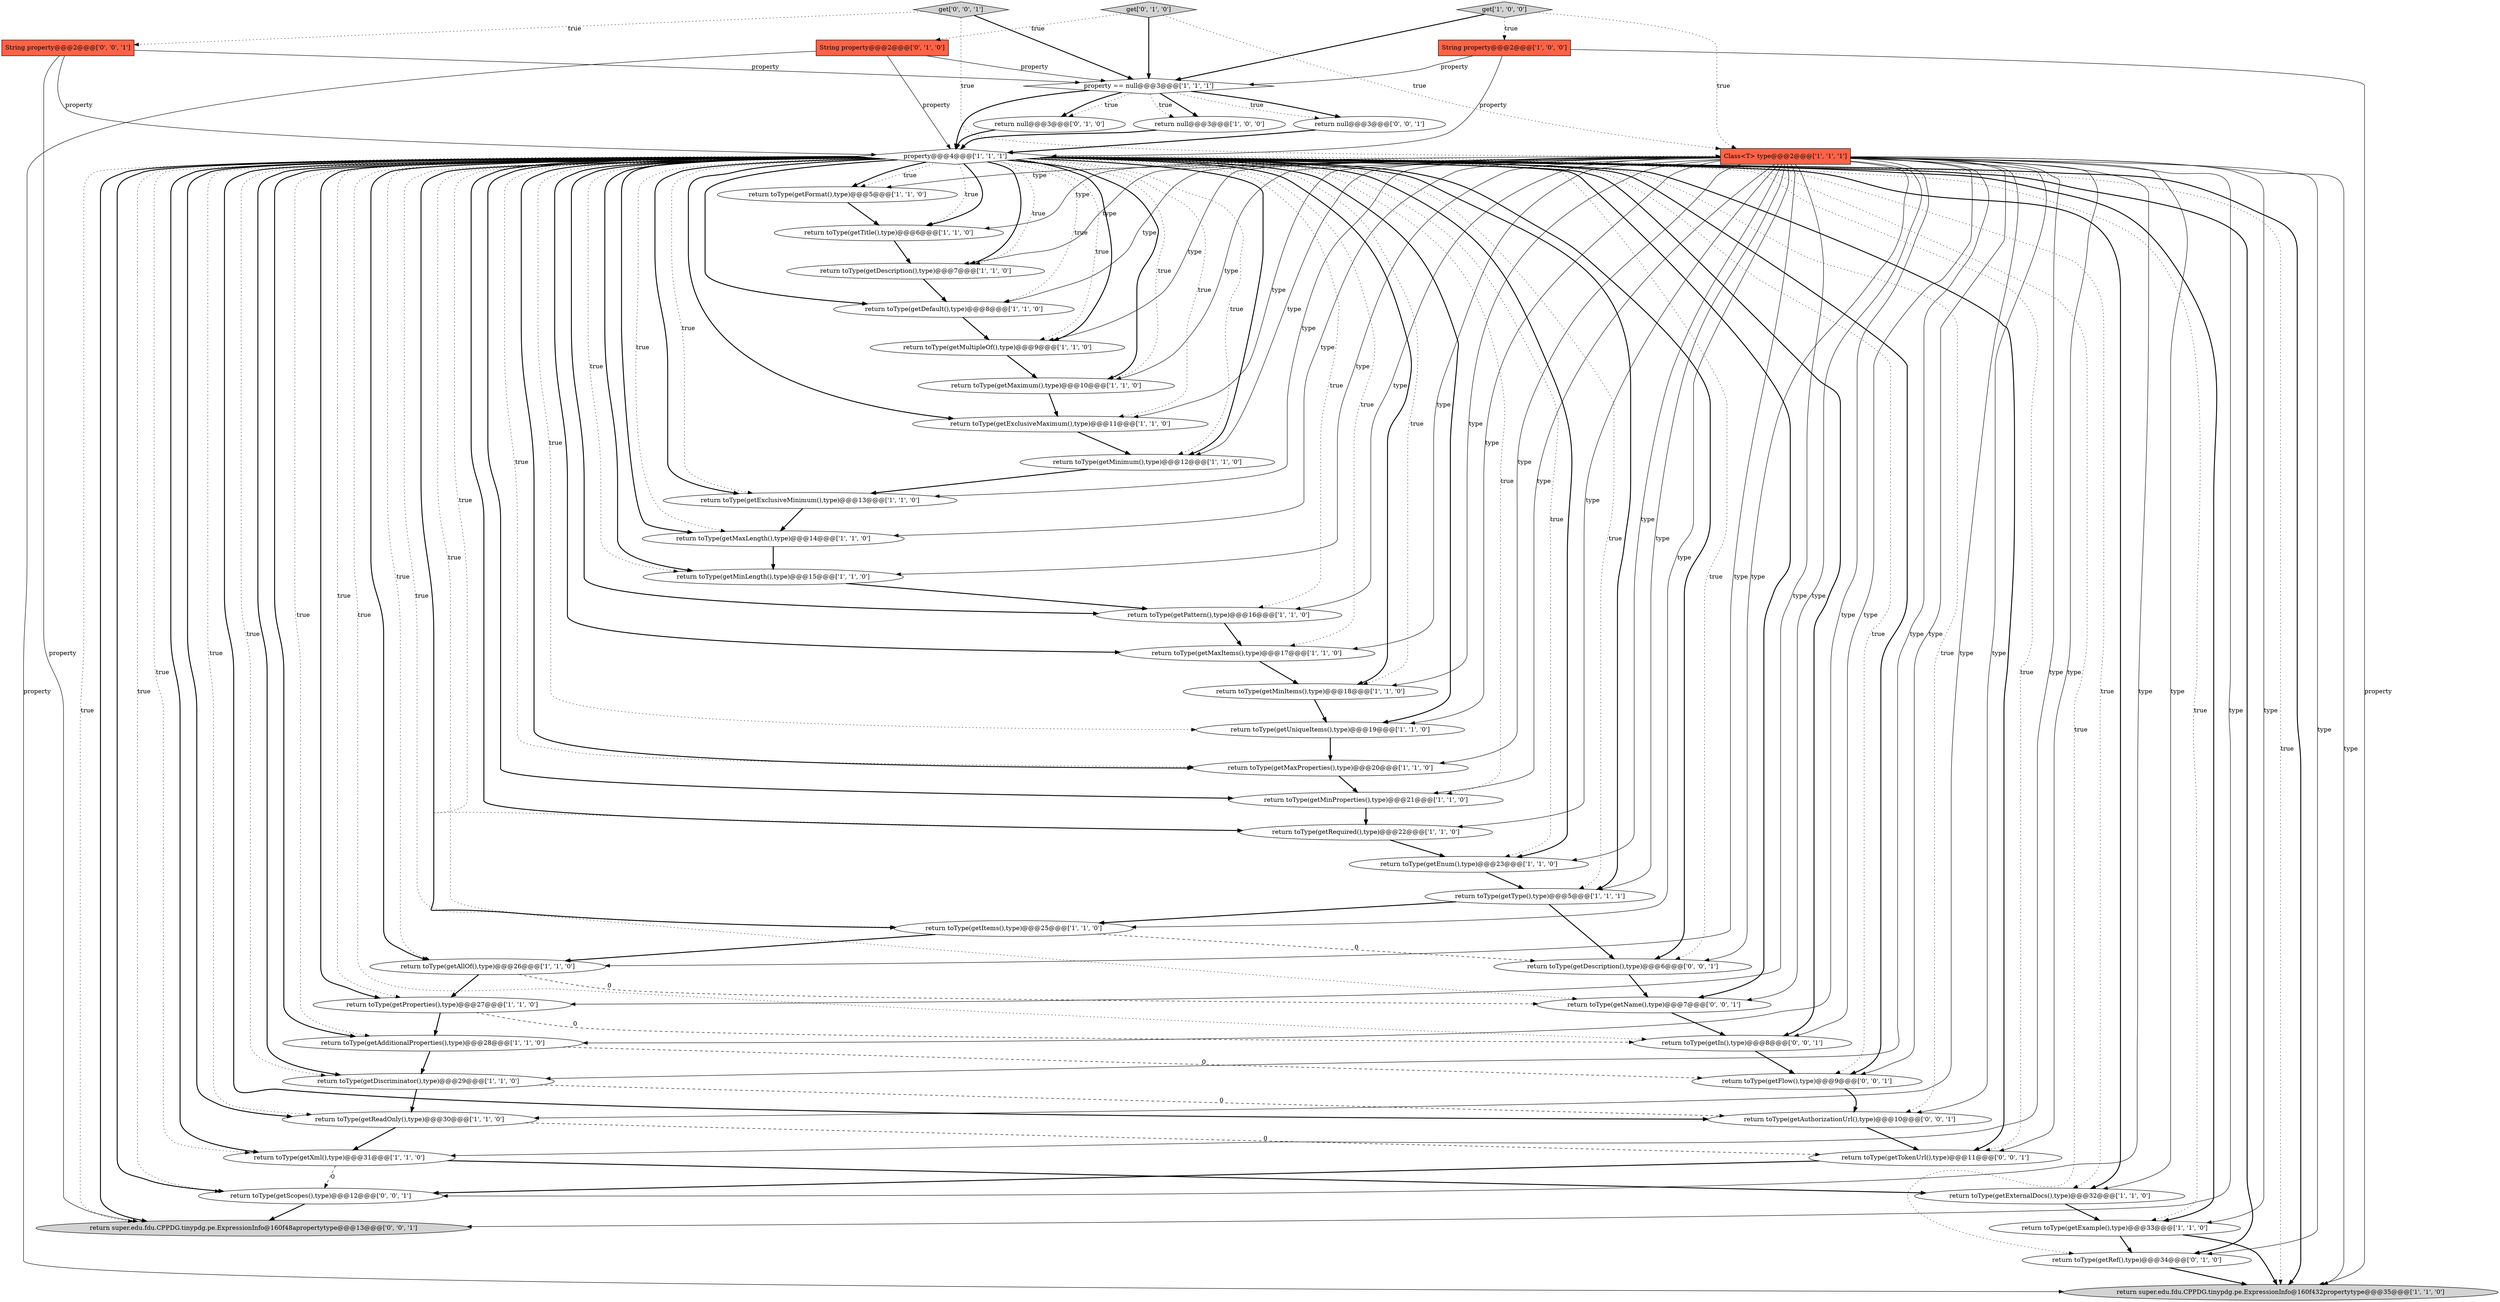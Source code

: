 digraph {
41 [style = filled, label = "return toType(getName(),type)@@@7@@@['0', '0', '1']", fillcolor = white, shape = ellipse image = "AAA0AAABBB3BBB"];
39 [style = filled, label = "return toType(getRef(),type)@@@34@@@['0', '1', '0']", fillcolor = white, shape = ellipse image = "AAA1AAABBB2BBB"];
31 [style = filled, label = "Class<T> type@@@2@@@['1', '1', '1']", fillcolor = tomato, shape = box image = "AAA0AAABBB1BBB"];
44 [style = filled, label = "return toType(getTokenUrl(),type)@@@11@@@['0', '0', '1']", fillcolor = white, shape = ellipse image = "AAA0AAABBB3BBB"];
4 [style = filled, label = "return null@@@3@@@['1', '0', '0']", fillcolor = white, shape = ellipse image = "AAA0AAABBB1BBB"];
25 [style = filled, label = "return super.edu.fdu.CPPDG.tinypdg.pe.ExpressionInfo@160f432propertytype@@@35@@@['1', '1', '0']", fillcolor = lightgray, shape = ellipse image = "AAA0AAABBB1BBB"];
36 [style = filled, label = "return null@@@3@@@['0', '1', '0']", fillcolor = white, shape = ellipse image = "AAA0AAABBB2BBB"];
30 [style = filled, label = "return toType(getProperties(),type)@@@27@@@['1', '1', '0']", fillcolor = white, shape = ellipse image = "AAA0AAABBB1BBB"];
43 [style = filled, label = "return toType(getFlow(),type)@@@9@@@['0', '0', '1']", fillcolor = white, shape = ellipse image = "AAA0AAABBB3BBB"];
40 [style = filled, label = "String property@@@2@@@['0', '0', '1']", fillcolor = tomato, shape = box image = "AAA0AAABBB3BBB"];
47 [style = filled, label = "return toType(getAuthorizationUrl(),type)@@@10@@@['0', '0', '1']", fillcolor = white, shape = ellipse image = "AAA0AAABBB3BBB"];
33 [style = filled, label = "return toType(getDescription(),type)@@@7@@@['1', '1', '0']", fillcolor = white, shape = ellipse image = "AAA0AAABBB1BBB"];
23 [style = filled, label = "return toType(getMaxProperties(),type)@@@20@@@['1', '1', '0']", fillcolor = white, shape = ellipse image = "AAA0AAABBB1BBB"];
27 [style = filled, label = "return toType(getTitle(),type)@@@6@@@['1', '1', '0']", fillcolor = white, shape = ellipse image = "AAA0AAABBB1BBB"];
26 [style = filled, label = "return toType(getMinItems(),type)@@@18@@@['1', '1', '0']", fillcolor = white, shape = ellipse image = "AAA0AAABBB1BBB"];
48 [style = filled, label = "return super.edu.fdu.CPPDG.tinypdg.pe.ExpressionInfo@160f48apropertytype@@@13@@@['0', '0', '1']", fillcolor = lightgray, shape = ellipse image = "AAA0AAABBB3BBB"];
24 [style = filled, label = "String property@@@2@@@['1', '0', '0']", fillcolor = tomato, shape = box image = "AAA0AAABBB1BBB"];
50 [style = filled, label = "return toType(getIn(),type)@@@8@@@['0', '0', '1']", fillcolor = white, shape = ellipse image = "AAA0AAABBB3BBB"];
10 [style = filled, label = "return toType(getReadOnly(),type)@@@30@@@['1', '1', '0']", fillcolor = white, shape = ellipse image = "AAA0AAABBB1BBB"];
6 [style = filled, label = "return toType(getMaxLength(),type)@@@14@@@['1', '1', '0']", fillcolor = white, shape = ellipse image = "AAA0AAABBB1BBB"];
5 [style = filled, label = "return toType(getMultipleOf(),type)@@@9@@@['1', '1', '0']", fillcolor = white, shape = ellipse image = "AAA0AAABBB1BBB"];
15 [style = filled, label = "return toType(getExternalDocs(),type)@@@32@@@['1', '1', '0']", fillcolor = white, shape = ellipse image = "AAA0AAABBB1BBB"];
9 [style = filled, label = "return toType(getDefault(),type)@@@8@@@['1', '1', '0']", fillcolor = white, shape = ellipse image = "AAA0AAABBB1BBB"];
42 [style = filled, label = "get['0', '0', '1']", fillcolor = lightgray, shape = diamond image = "AAA0AAABBB3BBB"];
13 [style = filled, label = "return toType(getUniqueItems(),type)@@@19@@@['1', '1', '0']", fillcolor = white, shape = ellipse image = "AAA0AAABBB1BBB"];
32 [style = filled, label = "property@@@4@@@['1', '1', '1']", fillcolor = white, shape = diamond image = "AAA0AAABBB1BBB"];
45 [style = filled, label = "return toType(getScopes(),type)@@@12@@@['0', '0', '1']", fillcolor = white, shape = ellipse image = "AAA0AAABBB3BBB"];
3 [style = filled, label = "return toType(getMinimum(),type)@@@12@@@['1', '1', '0']", fillcolor = white, shape = ellipse image = "AAA0AAABBB1BBB"];
21 [style = filled, label = "return toType(getMaximum(),type)@@@10@@@['1', '1', '0']", fillcolor = white, shape = ellipse image = "AAA0AAABBB1BBB"];
14 [style = filled, label = "get['1', '0', '0']", fillcolor = lightgray, shape = diamond image = "AAA0AAABBB1BBB"];
2 [style = filled, label = "return toType(getDiscriminator(),type)@@@29@@@['1', '1', '0']", fillcolor = white, shape = ellipse image = "AAA0AAABBB1BBB"];
38 [style = filled, label = "get['0', '1', '0']", fillcolor = lightgray, shape = diamond image = "AAA0AAABBB2BBB"];
35 [style = filled, label = "return toType(getEnum(),type)@@@23@@@['1', '1', '0']", fillcolor = white, shape = ellipse image = "AAA0AAABBB1BBB"];
7 [style = filled, label = "return toType(getPattern(),type)@@@16@@@['1', '1', '0']", fillcolor = white, shape = ellipse image = "AAA0AAABBB1BBB"];
29 [style = filled, label = "return toType(getItems(),type)@@@25@@@['1', '1', '0']", fillcolor = white, shape = ellipse image = "AAA0AAABBB1BBB"];
49 [style = filled, label = "return toType(getDescription(),type)@@@6@@@['0', '0', '1']", fillcolor = white, shape = ellipse image = "AAA0AAABBB3BBB"];
0 [style = filled, label = "return toType(getMinLength(),type)@@@15@@@['1', '1', '0']", fillcolor = white, shape = ellipse image = "AAA0AAABBB1BBB"];
17 [style = filled, label = "return toType(getType(),type)@@@5@@@['1', '1', '1']", fillcolor = white, shape = ellipse image = "AAA0AAABBB1BBB"];
19 [style = filled, label = "return toType(getAllOf(),type)@@@26@@@['1', '1', '0']", fillcolor = white, shape = ellipse image = "AAA0AAABBB1BBB"];
12 [style = filled, label = "return toType(getExclusiveMinimum(),type)@@@13@@@['1', '1', '0']", fillcolor = white, shape = ellipse image = "AAA0AAABBB1BBB"];
11 [style = filled, label = "return toType(getMaxItems(),type)@@@17@@@['1', '1', '0']", fillcolor = white, shape = ellipse image = "AAA0AAABBB1BBB"];
46 [style = filled, label = "return null@@@3@@@['0', '0', '1']", fillcolor = white, shape = ellipse image = "AAA0AAABBB3BBB"];
18 [style = filled, label = "return toType(getXml(),type)@@@31@@@['1', '1', '0']", fillcolor = white, shape = ellipse image = "AAA0AAABBB1BBB"];
8 [style = filled, label = "return toType(getExclusiveMaximum(),type)@@@11@@@['1', '1', '0']", fillcolor = white, shape = ellipse image = "AAA0AAABBB1BBB"];
37 [style = filled, label = "String property@@@2@@@['0', '1', '0']", fillcolor = tomato, shape = box image = "AAA0AAABBB2BBB"];
16 [style = filled, label = "property == null@@@3@@@['1', '1', '1']", fillcolor = white, shape = diamond image = "AAA0AAABBB1BBB"];
1 [style = filled, label = "return toType(getFormat(),type)@@@5@@@['1', '1', '0']", fillcolor = white, shape = ellipse image = "AAA0AAABBB1BBB"];
22 [style = filled, label = "return toType(getAdditionalProperties(),type)@@@28@@@['1', '1', '0']", fillcolor = white, shape = ellipse image = "AAA0AAABBB1BBB"];
34 [style = filled, label = "return toType(getMinProperties(),type)@@@21@@@['1', '1', '0']", fillcolor = white, shape = ellipse image = "AAA0AAABBB1BBB"];
28 [style = filled, label = "return toType(getRequired(),type)@@@22@@@['1', '1', '0']", fillcolor = white, shape = ellipse image = "AAA0AAABBB1BBB"];
20 [style = filled, label = "return toType(getExample(),type)@@@33@@@['1', '1', '0']", fillcolor = white, shape = ellipse image = "AAA0AAABBB1BBB"];
31->45 [style = solid, label="type"];
49->41 [style = bold, label=""];
32->23 [style = bold, label=""];
32->1 [style = dotted, label="true"];
32->9 [style = bold, label=""];
29->19 [style = bold, label=""];
29->49 [style = dashed, label="0"];
45->48 [style = bold, label=""];
2->47 [style = dashed, label="0"];
32->23 [style = dotted, label="true"];
31->15 [style = solid, label="type"];
32->30 [style = dotted, label="true"];
2->10 [style = bold, label=""];
7->11 [style = bold, label=""];
32->45 [style = dotted, label="true"];
32->27 [style = dotted, label="true"];
31->12 [style = solid, label="type"];
10->18 [style = bold, label=""];
32->43 [style = dotted, label="true"];
20->25 [style = bold, label=""];
32->48 [style = dotted, label="true"];
24->16 [style = solid, label="property"];
42->40 [style = dotted, label="true"];
31->9 [style = solid, label="type"];
32->11 [style = dotted, label="true"];
31->0 [style = solid, label="type"];
40->32 [style = solid, label="property"];
32->10 [style = dotted, label="true"];
32->20 [style = dotted, label="true"];
32->28 [style = bold, label=""];
22->43 [style = dashed, label="0"];
32->29 [style = dotted, label="true"];
42->31 [style = dotted, label="true"];
19->41 [style = dashed, label="0"];
31->17 [style = solid, label="type"];
31->48 [style = solid, label="type"];
32->22 [style = dotted, label="true"];
33->9 [style = bold, label=""];
32->0 [style = bold, label=""];
31->11 [style = solid, label="type"];
32->7 [style = bold, label=""];
31->22 [style = solid, label="type"];
30->50 [style = dashed, label="0"];
31->18 [style = solid, label="type"];
31->20 [style = solid, label="type"];
17->49 [style = bold, label=""];
31->41 [style = solid, label="type"];
50->43 [style = bold, label=""];
27->33 [style = bold, label=""];
35->17 [style = bold, label=""];
16->4 [style = bold, label=""];
26->13 [style = bold, label=""];
34->28 [style = bold, label=""];
0->7 [style = bold, label=""];
11->26 [style = bold, label=""];
31->3 [style = solid, label="type"];
31->30 [style = solid, label="type"];
21->8 [style = bold, label=""];
32->47 [style = dotted, label="true"];
32->11 [style = bold, label=""];
31->47 [style = solid, label="type"];
32->17 [style = dotted, label="true"];
8->3 [style = bold, label=""];
14->31 [style = dotted, label="true"];
24->25 [style = solid, label="property"];
32->1 [style = bold, label=""];
38->31 [style = dotted, label="true"];
32->20 [style = bold, label=""];
23->34 [style = bold, label=""];
31->6 [style = solid, label="type"];
31->28 [style = solid, label="type"];
20->39 [style = bold, label=""];
38->16 [style = bold, label=""];
32->7 [style = dotted, label="true"];
31->43 [style = solid, label="type"];
32->2 [style = bold, label=""];
32->10 [style = bold, label=""];
32->34 [style = dotted, label="true"];
31->5 [style = solid, label="type"];
40->48 [style = solid, label="property"];
32->39 [style = dotted, label="true"];
15->20 [style = bold, label=""];
32->34 [style = bold, label=""];
31->35 [style = solid, label="type"];
32->33 [style = bold, label=""];
32->29 [style = bold, label=""];
18->45 [style = dashed, label="0"];
32->5 [style = dotted, label="true"];
32->8 [style = dotted, label="true"];
31->44 [style = solid, label="type"];
16->32 [style = bold, label=""];
18->15 [style = bold, label=""];
22->2 [style = bold, label=""];
31->10 [style = solid, label="type"];
40->16 [style = solid, label="property"];
31->7 [style = solid, label="type"];
31->19 [style = solid, label="type"];
32->2 [style = dotted, label="true"];
31->8 [style = solid, label="type"];
14->16 [style = bold, label=""];
31->26 [style = solid, label="type"];
32->25 [style = dotted, label="true"];
13->23 [style = bold, label=""];
6->0 [style = bold, label=""];
32->12 [style = dotted, label="true"];
31->33 [style = solid, label="type"];
32->45 [style = bold, label=""];
31->27 [style = solid, label="type"];
32->15 [style = dotted, label="true"];
32->3 [style = dotted, label="true"];
32->27 [style = bold, label=""];
32->9 [style = dotted, label="true"];
1->27 [style = bold, label=""];
32->41 [style = dotted, label="true"];
16->46 [style = bold, label=""];
31->25 [style = solid, label="type"];
32->0 [style = dotted, label="true"];
32->26 [style = bold, label=""];
32->33 [style = dotted, label="true"];
32->28 [style = dotted, label="true"];
31->50 [style = solid, label="type"];
32->25 [style = bold, label=""];
31->1 [style = solid, label="type"];
16->46 [style = dotted, label="true"];
5->21 [style = bold, label=""];
32->8 [style = bold, label=""];
3->12 [style = bold, label=""];
37->32 [style = solid, label="property"];
31->34 [style = solid, label="type"];
32->18 [style = dotted, label="true"];
32->6 [style = bold, label=""];
10->44 [style = dashed, label="0"];
14->24 [style = dotted, label="true"];
32->22 [style = bold, label=""];
36->32 [style = bold, label=""];
32->44 [style = dotted, label="true"];
38->37 [style = dotted, label="true"];
32->35 [style = dotted, label="true"];
31->2 [style = solid, label="type"];
9->5 [style = bold, label=""];
24->32 [style = solid, label="property"];
16->36 [style = dotted, label="true"];
17->29 [style = bold, label=""];
39->25 [style = bold, label=""];
12->6 [style = bold, label=""];
42->16 [style = bold, label=""];
32->19 [style = dotted, label="true"];
37->16 [style = solid, label="property"];
47->44 [style = bold, label=""];
31->21 [style = solid, label="type"];
37->25 [style = solid, label="property"];
16->4 [style = dotted, label="true"];
32->43 [style = bold, label=""];
32->13 [style = bold, label=""];
32->12 [style = bold, label=""];
28->35 [style = bold, label=""];
31->39 [style = solid, label="type"];
19->30 [style = bold, label=""];
32->5 [style = bold, label=""];
46->32 [style = bold, label=""];
4->32 [style = bold, label=""];
32->39 [style = bold, label=""];
44->45 [style = bold, label=""];
32->26 [style = dotted, label="true"];
41->50 [style = bold, label=""];
30->22 [style = bold, label=""];
16->36 [style = bold, label=""];
31->49 [style = solid, label="type"];
43->47 [style = bold, label=""];
32->49 [style = dotted, label="true"];
32->6 [style = dotted, label="true"];
32->21 [style = bold, label=""];
32->18 [style = bold, label=""];
32->13 [style = dotted, label="true"];
32->35 [style = bold, label=""];
31->13 [style = solid, label="type"];
32->21 [style = dotted, label="true"];
32->17 [style = bold, label=""];
32->49 [style = bold, label=""];
32->3 [style = bold, label=""];
32->48 [style = bold, label=""];
31->29 [style = solid, label="type"];
32->44 [style = bold, label=""];
32->30 [style = bold, label=""];
32->47 [style = bold, label=""];
32->41 [style = bold, label=""];
32->15 [style = bold, label=""];
32->50 [style = bold, label=""];
32->19 [style = bold, label=""];
32->50 [style = dotted, label="true"];
31->23 [style = solid, label="type"];
}
